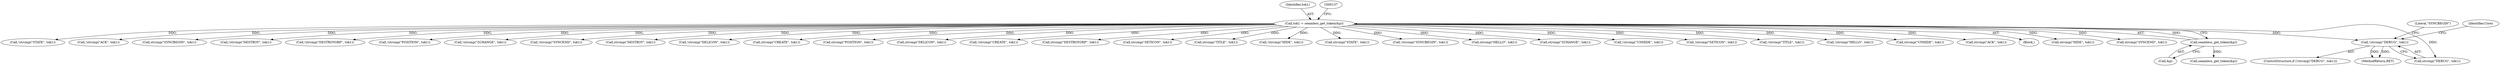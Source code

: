 digraph "0_rdesktop_4dca546d04321a610c1835010b5dad85163b65e1_14@API" {
"1000741" [label="(Call,!strcmp(\"DEBUG\", tok1))"];
"1000131" [label="(Call,tok1 = seamless_get_token(&p))"];
"1000133" [label="(Call,seamless_get_token(&p))"];
"1000688" [label="(Call,!strcmp(\"STATE\", tok1))"];
"1000755" [label="(Literal,\"SYNCBEGIN\")"];
"1000833" [label="(Call,!strcmp(\"ACK\", tok1))"];
"1000754" [label="(Call,strcmp(\"SYNCBEGIN\", tok1))"];
"1000239" [label="(Call,!strcmp(\"DESTROY\", tok1))"];
"1000278" [label="(Call,!strcmp(\"DESTROYGRP\", tok1))"];
"1000505" [label="(Call,!strcmp(\"POSITION\", tok1))"];
"1000741" [label="(Call,!strcmp(\"DEBUG\", tok1))"];
"1000600" [label="(Call,!strcmp(\"ZCHANGE\", tok1))"];
"1000779" [label="(Call,!strcmp(\"SYNCEND\", tok1))"];
"1000740" [label="(ControlStructure,if (!strcmp(\"DEBUG\", tok1)))"];
"1000240" [label="(Call,strcmp(\"DESTROY\", tok1))"];
"1000450" [label="(Call,!strcmp(\"DELICON\", tok1))"];
"1000173" [label="(Call,strcmp(\"CREATE\", tok1))"];
"1000506" [label="(Call,strcmp(\"POSITION\", tok1))"];
"1000451" [label="(Call,strcmp(\"DELICON\", tok1))"];
"1000172" [label="(Call,!strcmp(\"CREATE\", tok1))"];
"1000279" [label="(Call,strcmp(\"DESTROYGRP\", tok1))"];
"1000318" [label="(Call,strcmp(\"SETICON\", tok1))"];
"1000649" [label="(Call,strcmp(\"TITLE\", tok1))"];
"1000855" [label="(Call,!strcmp(\"HIDE\", tok1))"];
"1000747" [label="(Identifier,Core)"];
"1000742" [label="(Call,strcmp(\"DEBUG\", tok1))"];
"1000689" [label="(Call,strcmp(\"STATE\", tok1))"];
"1000753" [label="(Call,!strcmp(\"SYNCBEGIN\", tok1))"];
"1000804" [label="(Call,strcmp(\"HELLO\", tok1))"];
"1000601" [label="(Call,strcmp(\"ZCHANGE\", tok1))"];
"1000131" [label="(Call,tok1 = seamless_get_token(&p))"];
"1000880" [label="(Call,!strcmp(\"UNHIDE\", tok1))"];
"1000132" [label="(Identifier,tok1)"];
"1000133" [label="(Call,seamless_get_token(&p))"];
"1000317" [label="(Call,!strcmp(\"SETICON\", tok1))"];
"1000648" [label="(Call,!strcmp(\"TITLE\", tok1))"];
"1000803" [label="(Call,!strcmp(\"HELLO\", tok1))"];
"1000881" [label="(Call,strcmp(\"UNHIDE\", tok1))"];
"1000834" [label="(Call,strcmp(\"ACK\", tok1))"];
"1000104" [label="(Block,)"];
"1000134" [label="(Call,&p)"];
"1000856" [label="(Call,strcmp(\"HIDE\", tok1))"];
"1000138" [label="(Call,seamless_get_token(&p))"];
"1000780" [label="(Call,strcmp(\"SYNCEND\", tok1))"];
"1000907" [label="(MethodReturn,RET)"];
"1000741" -> "1000740"  [label="AST: "];
"1000741" -> "1000742"  [label="CFG: "];
"1000742" -> "1000741"  [label="AST: "];
"1000747" -> "1000741"  [label="CFG: "];
"1000755" -> "1000741"  [label="CFG: "];
"1000741" -> "1000907"  [label="DDG: "];
"1000741" -> "1000907"  [label="DDG: "];
"1000131" -> "1000741"  [label="DDG: "];
"1000131" -> "1000104"  [label="AST: "];
"1000131" -> "1000133"  [label="CFG: "];
"1000132" -> "1000131"  [label="AST: "];
"1000133" -> "1000131"  [label="AST: "];
"1000137" -> "1000131"  [label="CFG: "];
"1000133" -> "1000131"  [label="DDG: "];
"1000131" -> "1000172"  [label="DDG: "];
"1000131" -> "1000173"  [label="DDG: "];
"1000131" -> "1000239"  [label="DDG: "];
"1000131" -> "1000240"  [label="DDG: "];
"1000131" -> "1000278"  [label="DDG: "];
"1000131" -> "1000279"  [label="DDG: "];
"1000131" -> "1000317"  [label="DDG: "];
"1000131" -> "1000318"  [label="DDG: "];
"1000131" -> "1000450"  [label="DDG: "];
"1000131" -> "1000451"  [label="DDG: "];
"1000131" -> "1000505"  [label="DDG: "];
"1000131" -> "1000506"  [label="DDG: "];
"1000131" -> "1000600"  [label="DDG: "];
"1000131" -> "1000601"  [label="DDG: "];
"1000131" -> "1000648"  [label="DDG: "];
"1000131" -> "1000649"  [label="DDG: "];
"1000131" -> "1000688"  [label="DDG: "];
"1000131" -> "1000689"  [label="DDG: "];
"1000131" -> "1000742"  [label="DDG: "];
"1000131" -> "1000753"  [label="DDG: "];
"1000131" -> "1000754"  [label="DDG: "];
"1000131" -> "1000779"  [label="DDG: "];
"1000131" -> "1000780"  [label="DDG: "];
"1000131" -> "1000803"  [label="DDG: "];
"1000131" -> "1000804"  [label="DDG: "];
"1000131" -> "1000833"  [label="DDG: "];
"1000131" -> "1000834"  [label="DDG: "];
"1000131" -> "1000855"  [label="DDG: "];
"1000131" -> "1000856"  [label="DDG: "];
"1000131" -> "1000880"  [label="DDG: "];
"1000131" -> "1000881"  [label="DDG: "];
"1000133" -> "1000134"  [label="CFG: "];
"1000134" -> "1000133"  [label="AST: "];
"1000133" -> "1000138"  [label="DDG: "];
}
